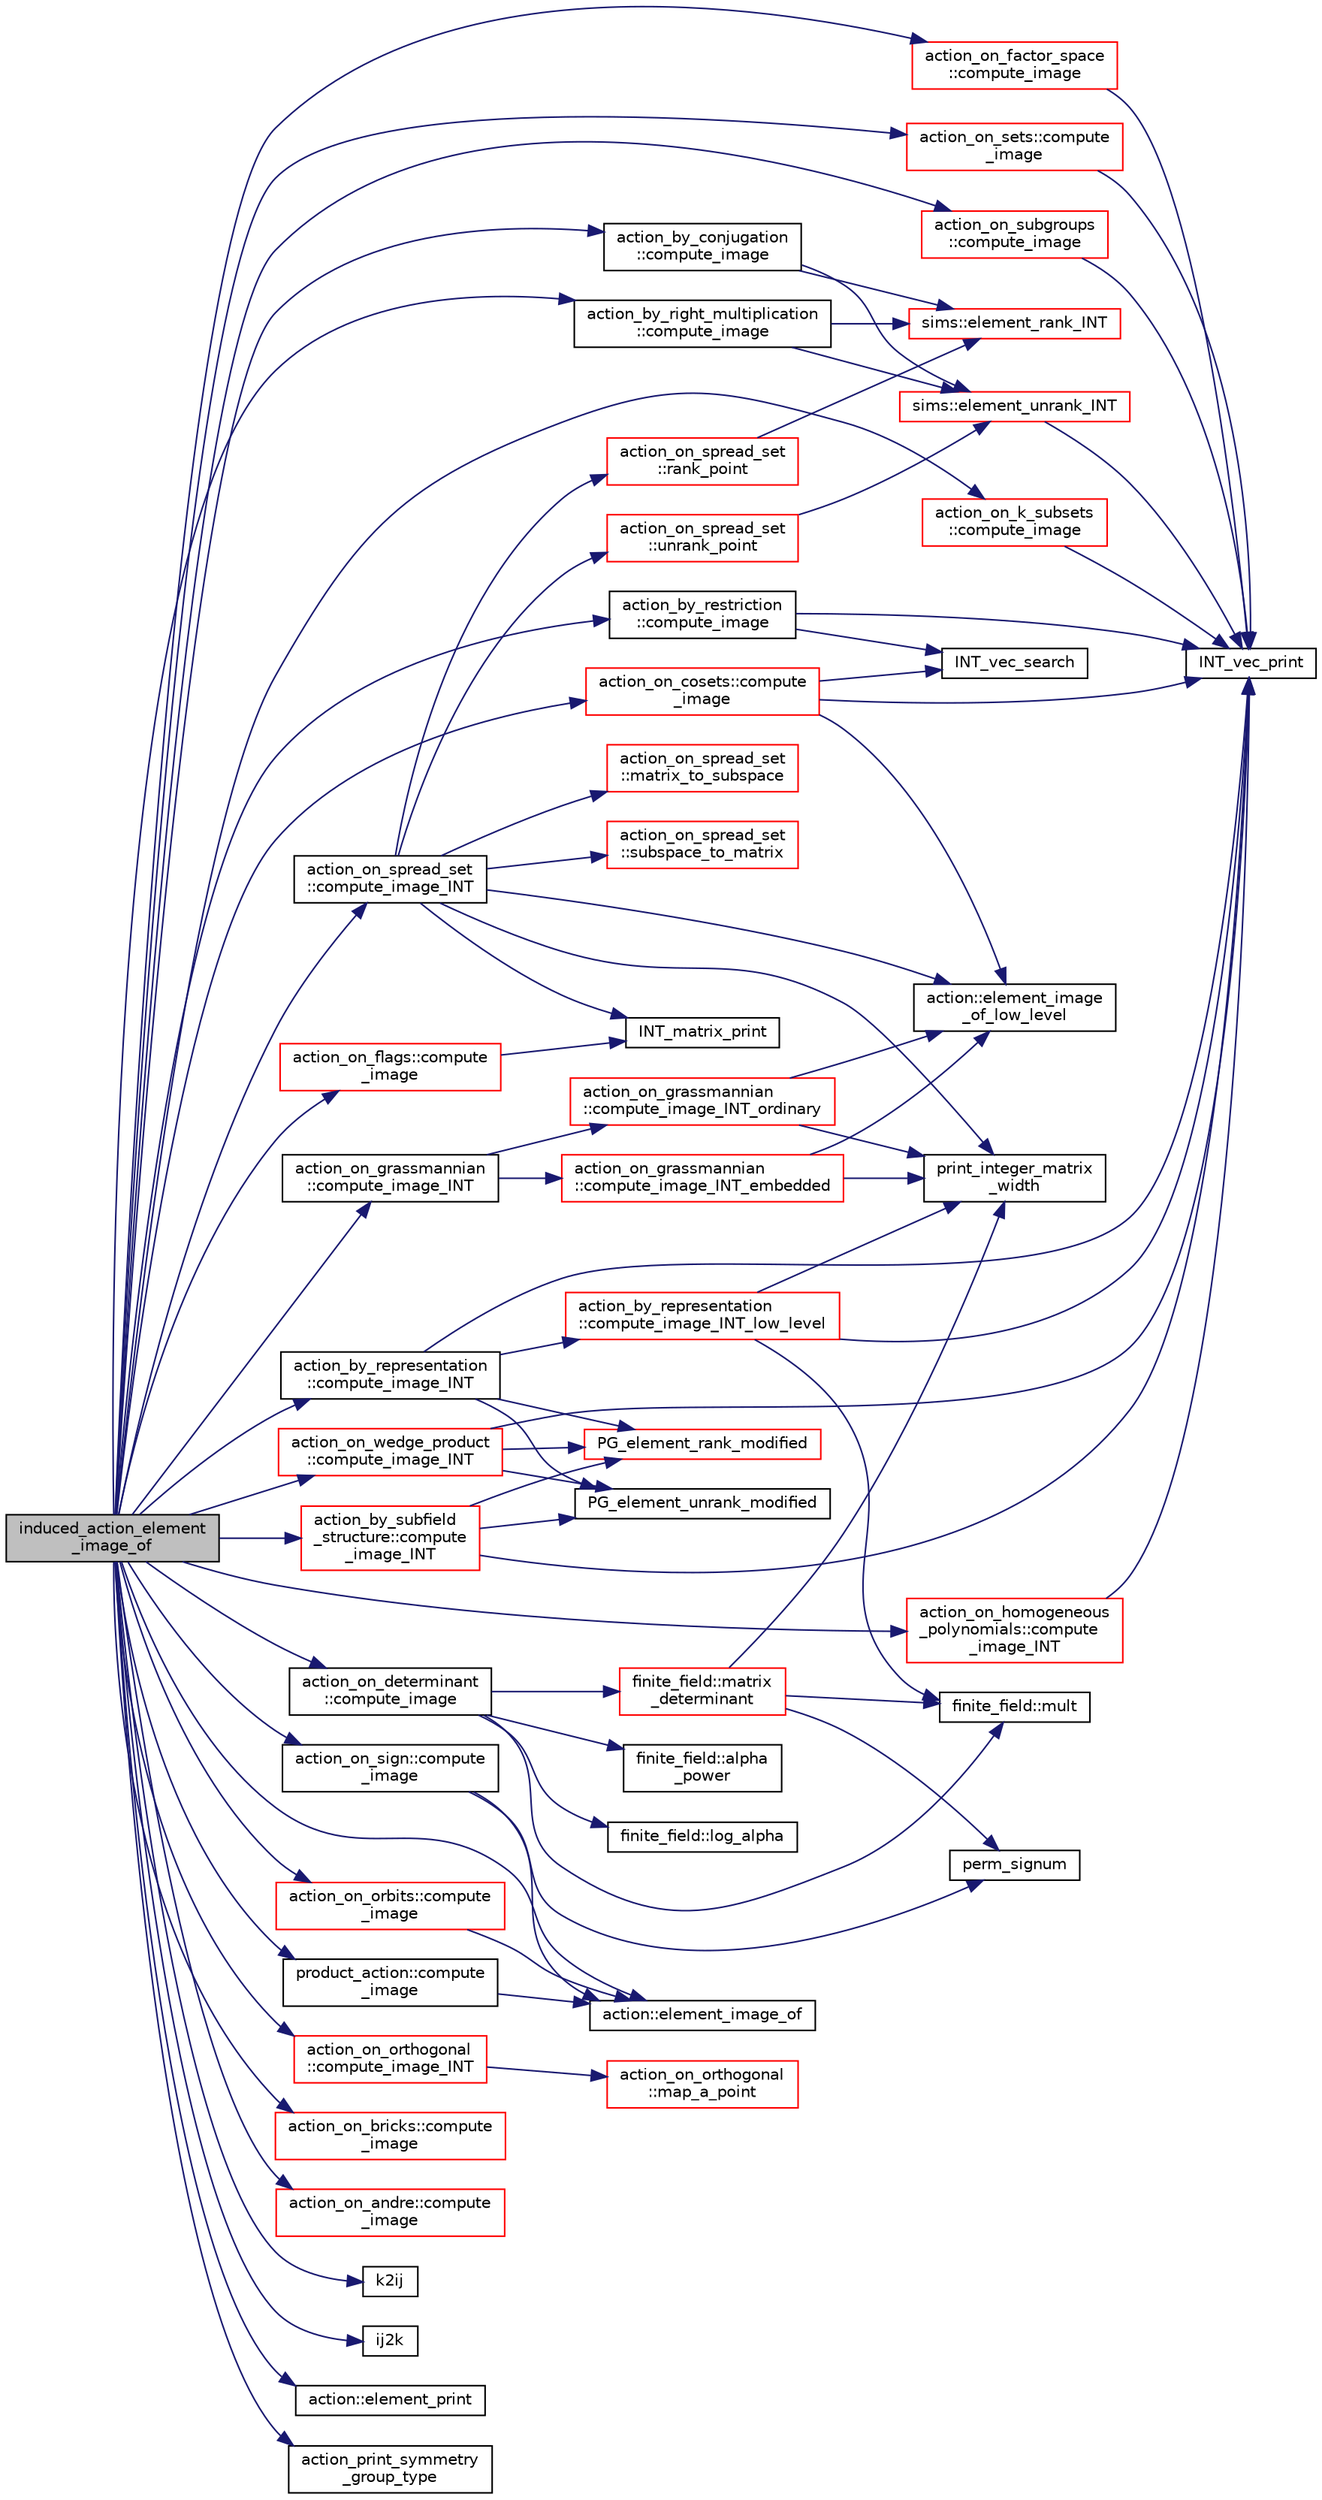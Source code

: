 digraph "induced_action_element_image_of"
{
  edge [fontname="Helvetica",fontsize="10",labelfontname="Helvetica",labelfontsize="10"];
  node [fontname="Helvetica",fontsize="10",shape=record];
  rankdir="LR";
  Node426 [label="induced_action_element\l_image_of",height=0.2,width=0.4,color="black", fillcolor="grey75", style="filled", fontcolor="black"];
  Node426 -> Node427 [color="midnightblue",fontsize="10",style="solid",fontname="Helvetica"];
  Node427 [label="action_by_right_multiplication\l::compute_image",height=0.2,width=0.4,color="black", fillcolor="white", style="filled",URL="$d5/daa/classaction__by__right__multiplication.html#a5407ada4c7d5a1775144fbaadbb8be8e"];
  Node427 -> Node428 [color="midnightblue",fontsize="10",style="solid",fontname="Helvetica"];
  Node428 [label="sims::element_unrank_INT",height=0.2,width=0.4,color="red", fillcolor="white", style="filled",URL="$d9/df3/classsims.html#a435d84bb7bf7292f14593b2a4344151f"];
  Node428 -> Node430 [color="midnightblue",fontsize="10",style="solid",fontname="Helvetica"];
  Node430 [label="INT_vec_print",height=0.2,width=0.4,color="black", fillcolor="white", style="filled",URL="$df/dbf/sajeeb_8_c.html#a79a5901af0b47dd0d694109543c027fe"];
  Node427 -> Node441 [color="midnightblue",fontsize="10",style="solid",fontname="Helvetica"];
  Node441 [label="sims::element_rank_INT",height=0.2,width=0.4,color="red", fillcolor="white", style="filled",URL="$d9/df3/classsims.html#a8ff29017c518c9ed459a7ea9eade2974"];
  Node426 -> Node454 [color="midnightblue",fontsize="10",style="solid",fontname="Helvetica"];
  Node454 [label="action_by_restriction\l::compute_image",height=0.2,width=0.4,color="black", fillcolor="white", style="filled",URL="$d1/d7e/classaction__by__restriction.html#a2d669c0f0b3905fb5effc983c9fbb0cc"];
  Node454 -> Node455 [color="midnightblue",fontsize="10",style="solid",fontname="Helvetica"];
  Node455 [label="INT_vec_search",height=0.2,width=0.4,color="black", fillcolor="white", style="filled",URL="$d5/de2/foundations_2data__structures_2data__structures_8h.html#ad103ef2316a1f671bdb68fd9cd9ba945"];
  Node454 -> Node430 [color="midnightblue",fontsize="10",style="solid",fontname="Helvetica"];
  Node426 -> Node456 [color="midnightblue",fontsize="10",style="solid",fontname="Helvetica"];
  Node456 [label="action_by_conjugation\l::compute_image",height=0.2,width=0.4,color="black", fillcolor="white", style="filled",URL="$d3/dda/classaction__by__conjugation.html#acd62853354e392089a10381a4f7c5ac6"];
  Node456 -> Node428 [color="midnightblue",fontsize="10",style="solid",fontname="Helvetica"];
  Node456 -> Node441 [color="midnightblue",fontsize="10",style="solid",fontname="Helvetica"];
  Node426 -> Node457 [color="midnightblue",fontsize="10",style="solid",fontname="Helvetica"];
  Node457 [label="action_by_representation\l::compute_image_INT",height=0.2,width=0.4,color="black", fillcolor="white", style="filled",URL="$d1/d9d/classaction__by__representation.html#a8c6b43be13f3fa61c51d3c5f2a3411d4"];
  Node457 -> Node458 [color="midnightblue",fontsize="10",style="solid",fontname="Helvetica"];
  Node458 [label="PG_element_unrank_modified",height=0.2,width=0.4,color="black", fillcolor="white", style="filled",URL="$d4/d67/geometry_8h.html#a83ae9b605d496f6a90345303f6efae64"];
  Node457 -> Node430 [color="midnightblue",fontsize="10",style="solid",fontname="Helvetica"];
  Node457 -> Node459 [color="midnightblue",fontsize="10",style="solid",fontname="Helvetica"];
  Node459 [label="action_by_representation\l::compute_image_INT_low_level",height=0.2,width=0.4,color="red", fillcolor="white", style="filled",URL="$d1/d9d/classaction__by__representation.html#a599c62e0318b6451dfe39af26d699baa"];
  Node459 -> Node430 [color="midnightblue",fontsize="10",style="solid",fontname="Helvetica"];
  Node459 -> Node463 [color="midnightblue",fontsize="10",style="solid",fontname="Helvetica"];
  Node463 [label="finite_field::mult",height=0.2,width=0.4,color="black", fillcolor="white", style="filled",URL="$df/d5a/classfinite__field.html#a24fb5917aa6d4d656fd855b7f44a13b0"];
  Node459 -> Node465 [color="midnightblue",fontsize="10",style="solid",fontname="Helvetica"];
  Node465 [label="print_integer_matrix\l_width",height=0.2,width=0.4,color="black", fillcolor="white", style="filled",URL="$d5/db4/io__and__os_8h.html#aa78f3e73fc2179251bd15adbcc31573f"];
  Node457 -> Node468 [color="midnightblue",fontsize="10",style="solid",fontname="Helvetica"];
  Node468 [label="PG_element_rank_modified",height=0.2,width=0.4,color="red", fillcolor="white", style="filled",URL="$d4/d67/geometry_8h.html#a9cd1a8bf5b88a038e33862f6c2c3dd36"];
  Node426 -> Node470 [color="midnightblue",fontsize="10",style="solid",fontname="Helvetica"];
  Node470 [label="action_on_determinant\l::compute_image",height=0.2,width=0.4,color="black", fillcolor="white", style="filled",URL="$d4/d32/classaction__on__determinant.html#afc50562cf0aa95e81eb0062749dc3940"];
  Node470 -> Node471 [color="midnightblue",fontsize="10",style="solid",fontname="Helvetica"];
  Node471 [label="finite_field::alpha\l_power",height=0.2,width=0.4,color="black", fillcolor="white", style="filled",URL="$df/d5a/classfinite__field.html#aa1d31b58f7fe2798e20f74890ae29c51"];
  Node470 -> Node472 [color="midnightblue",fontsize="10",style="solid",fontname="Helvetica"];
  Node472 [label="finite_field::matrix\l_determinant",height=0.2,width=0.4,color="red", fillcolor="white", style="filled",URL="$df/d5a/classfinite__field.html#abeeee303bfbc054f2dcac4981ecab9ce"];
  Node472 -> Node465 [color="midnightblue",fontsize="10",style="solid",fontname="Helvetica"];
  Node472 -> Node463 [color="midnightblue",fontsize="10",style="solid",fontname="Helvetica"];
  Node472 -> Node486 [color="midnightblue",fontsize="10",style="solid",fontname="Helvetica"];
  Node486 [label="perm_signum",height=0.2,width=0.4,color="black", fillcolor="white", style="filled",URL="$d2/d7c/combinatorics_8_c.html#aba59241974eef0c0a89e0a408327c3a9"];
  Node470 -> Node463 [color="midnightblue",fontsize="10",style="solid",fontname="Helvetica"];
  Node470 -> Node478 [color="midnightblue",fontsize="10",style="solid",fontname="Helvetica"];
  Node478 [label="finite_field::log_alpha",height=0.2,width=0.4,color="black", fillcolor="white", style="filled",URL="$df/d5a/classfinite__field.html#a446a83ae0d281ddf44215626f0097305"];
  Node426 -> Node487 [color="midnightblue",fontsize="10",style="solid",fontname="Helvetica"];
  Node487 [label="action_on_sign::compute\l_image",height=0.2,width=0.4,color="black", fillcolor="white", style="filled",URL="$da/d06/classaction__on__sign.html#a50a03ddd12e5619d59aee3de0fb5930e"];
  Node487 -> Node440 [color="midnightblue",fontsize="10",style="solid",fontname="Helvetica"];
  Node440 [label="action::element_image_of",height=0.2,width=0.4,color="black", fillcolor="white", style="filled",URL="$d2/d86/classaction.html#ae09559d4537a048fc860f8a74a31393d"];
  Node487 -> Node486 [color="midnightblue",fontsize="10",style="solid",fontname="Helvetica"];
  Node426 -> Node488 [color="midnightblue",fontsize="10",style="solid",fontname="Helvetica"];
  Node488 [label="action_on_grassmannian\l::compute_image_INT",height=0.2,width=0.4,color="black", fillcolor="white", style="filled",URL="$d9/ddf/classaction__on__grassmannian.html#a5379b51e0c1a96eaa1e087a8228604ca"];
  Node488 -> Node489 [color="midnightblue",fontsize="10",style="solid",fontname="Helvetica"];
  Node489 [label="action_on_grassmannian\l::compute_image_INT_embedded",height=0.2,width=0.4,color="red", fillcolor="white", style="filled",URL="$d9/ddf/classaction__on__grassmannian.html#a908326fb7f7f50abca9d91de288af660"];
  Node489 -> Node465 [color="midnightblue",fontsize="10",style="solid",fontname="Helvetica"];
  Node489 -> Node496 [color="midnightblue",fontsize="10",style="solid",fontname="Helvetica"];
  Node496 [label="action::element_image\l_of_low_level",height=0.2,width=0.4,color="black", fillcolor="white", style="filled",URL="$d2/d86/classaction.html#a45f6affc163c5034d1211f3cfa6db3a0"];
  Node488 -> Node502 [color="midnightblue",fontsize="10",style="solid",fontname="Helvetica"];
  Node502 [label="action_on_grassmannian\l::compute_image_INT_ordinary",height=0.2,width=0.4,color="red", fillcolor="white", style="filled",URL="$d9/ddf/classaction__on__grassmannian.html#a0699e1d9ac13d0d97c5d1187846e5840"];
  Node502 -> Node465 [color="midnightblue",fontsize="10",style="solid",fontname="Helvetica"];
  Node502 -> Node496 [color="midnightblue",fontsize="10",style="solid",fontname="Helvetica"];
  Node426 -> Node503 [color="midnightblue",fontsize="10",style="solid",fontname="Helvetica"];
  Node503 [label="action_on_spread_set\l::compute_image_INT",height=0.2,width=0.4,color="black", fillcolor="white", style="filled",URL="$d2/d7a/classaction__on__spread__set.html#a424ae719c98b5d99978e60f8f2d65437"];
  Node503 -> Node504 [color="midnightblue",fontsize="10",style="solid",fontname="Helvetica"];
  Node504 [label="action_on_spread_set\l::unrank_point",height=0.2,width=0.4,color="red", fillcolor="white", style="filled",URL="$d2/d7a/classaction__on__spread__set.html#aa7b0482298fff91e744f79a3124b1a82"];
  Node504 -> Node428 [color="midnightblue",fontsize="10",style="solid",fontname="Helvetica"];
  Node503 -> Node505 [color="midnightblue",fontsize="10",style="solid",fontname="Helvetica"];
  Node505 [label="action_on_spread_set\l::matrix_to_subspace",height=0.2,width=0.4,color="red", fillcolor="white", style="filled",URL="$d2/d7a/classaction__on__spread__set.html#a288c7e842caf8b47b046cdc5fc2aca73"];
  Node503 -> Node465 [color="midnightblue",fontsize="10",style="solid",fontname="Helvetica"];
  Node503 -> Node507 [color="midnightblue",fontsize="10",style="solid",fontname="Helvetica"];
  Node507 [label="INT_matrix_print",height=0.2,width=0.4,color="black", fillcolor="white", style="filled",URL="$d5/db4/io__and__os_8h.html#afd4180a24bef3a2b584668a4eaf607ff"];
  Node503 -> Node496 [color="midnightblue",fontsize="10",style="solid",fontname="Helvetica"];
  Node503 -> Node508 [color="midnightblue",fontsize="10",style="solid",fontname="Helvetica"];
  Node508 [label="action_on_spread_set\l::subspace_to_matrix",height=0.2,width=0.4,color="red", fillcolor="white", style="filled",URL="$d2/d7a/classaction__on__spread__set.html#a0ebb18d5e01ccad6c67d75b5073e5326"];
  Node503 -> Node510 [color="midnightblue",fontsize="10",style="solid",fontname="Helvetica"];
  Node510 [label="action_on_spread_set\l::rank_point",height=0.2,width=0.4,color="red", fillcolor="white", style="filled",URL="$d2/d7a/classaction__on__spread__set.html#a1d7082bfaaf523ad746fe94685fe2e43"];
  Node510 -> Node441 [color="midnightblue",fontsize="10",style="solid",fontname="Helvetica"];
  Node426 -> Node533 [color="midnightblue",fontsize="10",style="solid",fontname="Helvetica"];
  Node533 [label="action_on_orthogonal\l::compute_image_INT",height=0.2,width=0.4,color="red", fillcolor="white", style="filled",URL="$dc/d87/classaction__on__orthogonal.html#a53cee5a150163f7614151b9cd1fc06f3"];
  Node533 -> Node534 [color="midnightblue",fontsize="10",style="solid",fontname="Helvetica"];
  Node534 [label="action_on_orthogonal\l::map_a_point",height=0.2,width=0.4,color="red", fillcolor="white", style="filled",URL="$dc/d87/classaction__on__orthogonal.html#a99224de62ef02d140676a31ac663a63b"];
  Node426 -> Node717 [color="midnightblue",fontsize="10",style="solid",fontname="Helvetica"];
  Node717 [label="action_on_wedge_product\l::compute_image_INT",height=0.2,width=0.4,color="red", fillcolor="white", style="filled",URL="$d0/deb/classaction__on__wedge__product.html#a54b13528f0219a5c1a87386725cc9548"];
  Node717 -> Node458 [color="midnightblue",fontsize="10",style="solid",fontname="Helvetica"];
  Node717 -> Node430 [color="midnightblue",fontsize="10",style="solid",fontname="Helvetica"];
  Node717 -> Node468 [color="midnightblue",fontsize="10",style="solid",fontname="Helvetica"];
  Node426 -> Node721 [color="midnightblue",fontsize="10",style="solid",fontname="Helvetica"];
  Node721 [label="action_on_homogeneous\l_polynomials::compute\l_image_INT",height=0.2,width=0.4,color="red", fillcolor="white", style="filled",URL="$d5/dd4/classaction__on__homogeneous__polynomials.html#a84c216eed330590e9ede771b560869ac"];
  Node721 -> Node430 [color="midnightblue",fontsize="10",style="solid",fontname="Helvetica"];
  Node426 -> Node762 [color="midnightblue",fontsize="10",style="solid",fontname="Helvetica"];
  Node762 [label="action_by_subfield\l_structure::compute\l_image_INT",height=0.2,width=0.4,color="red", fillcolor="white", style="filled",URL="$dd/d67/classaction__by__subfield__structure.html#a63b664e5bd11f8ab01329da6916ee1e9"];
  Node762 -> Node458 [color="midnightblue",fontsize="10",style="solid",fontname="Helvetica"];
  Node762 -> Node430 [color="midnightblue",fontsize="10",style="solid",fontname="Helvetica"];
  Node762 -> Node468 [color="midnightblue",fontsize="10",style="solid",fontname="Helvetica"];
  Node426 -> Node764 [color="midnightblue",fontsize="10",style="solid",fontname="Helvetica"];
  Node764 [label="action_on_cosets::compute\l_image",height=0.2,width=0.4,color="red", fillcolor="white", style="filled",URL="$d3/d72/classaction__on__cosets.html#a6c64ec61d7a0443041ca04ec17791dbd"];
  Node764 -> Node430 [color="midnightblue",fontsize="10",style="solid",fontname="Helvetica"];
  Node764 -> Node496 [color="midnightblue",fontsize="10",style="solid",fontname="Helvetica"];
  Node764 -> Node455 [color="midnightblue",fontsize="10",style="solid",fontname="Helvetica"];
  Node426 -> Node767 [color="midnightblue",fontsize="10",style="solid",fontname="Helvetica"];
  Node767 [label="action_on_factor_space\l::compute_image",height=0.2,width=0.4,color="red", fillcolor="white", style="filled",URL="$d5/d25/classaction__on__factor__space.html#a217d66e7c82945006dbe143ad9c681b2"];
  Node767 -> Node430 [color="midnightblue",fontsize="10",style="solid",fontname="Helvetica"];
  Node426 -> Node773 [color="midnightblue",fontsize="10",style="solid",fontname="Helvetica"];
  Node773 [label="action_on_sets::compute\l_image",height=0.2,width=0.4,color="red", fillcolor="white", style="filled",URL="$da/d37/classaction__on__sets.html#a4e97b6c049755220ec5a2ef12397da01"];
  Node773 -> Node430 [color="midnightblue",fontsize="10",style="solid",fontname="Helvetica"];
  Node426 -> Node778 [color="midnightblue",fontsize="10",style="solid",fontname="Helvetica"];
  Node778 [label="action_on_subgroups\l::compute_image",height=0.2,width=0.4,color="red", fillcolor="white", style="filled",URL="$d6/da4/classaction__on__subgroups.html#a8d225ed63ea7287aecc5171cb2a49092"];
  Node778 -> Node430 [color="midnightblue",fontsize="10",style="solid",fontname="Helvetica"];
  Node426 -> Node800 [color="midnightblue",fontsize="10",style="solid",fontname="Helvetica"];
  Node800 [label="action_on_k_subsets\l::compute_image",height=0.2,width=0.4,color="red", fillcolor="white", style="filled",URL="$d3/d04/classaction__on__k__subsets.html#ac29797ac5bdc7845956370d76d4839b7"];
  Node800 -> Node430 [color="midnightblue",fontsize="10",style="solid",fontname="Helvetica"];
  Node426 -> Node803 [color="midnightblue",fontsize="10",style="solid",fontname="Helvetica"];
  Node803 [label="action_on_orbits::compute\l_image",height=0.2,width=0.4,color="red", fillcolor="white", style="filled",URL="$da/d89/classaction__on__orbits.html#ae32159cdaf30612c7e47de4593b32342"];
  Node803 -> Node440 [color="midnightblue",fontsize="10",style="solid",fontname="Helvetica"];
  Node426 -> Node805 [color="midnightblue",fontsize="10",style="solid",fontname="Helvetica"];
  Node805 [label="action_on_flags::compute\l_image",height=0.2,width=0.4,color="red", fillcolor="white", style="filled",URL="$dd/dc4/classaction__on__flags.html#a64570f1e5af9e1767802941da51cd6b5"];
  Node805 -> Node507 [color="midnightblue",fontsize="10",style="solid",fontname="Helvetica"];
  Node426 -> Node812 [color="midnightblue",fontsize="10",style="solid",fontname="Helvetica"];
  Node812 [label="action_on_bricks::compute\l_image",height=0.2,width=0.4,color="red", fillcolor="white", style="filled",URL="$de/d56/classaction__on__bricks.html#ababbf964af94938e726b7fa44424addb"];
  Node426 -> Node818 [color="midnightblue",fontsize="10",style="solid",fontname="Helvetica"];
  Node818 [label="action_on_andre::compute\l_image",height=0.2,width=0.4,color="red", fillcolor="white", style="filled",URL="$da/d32/classaction__on__andre.html#afba3b53df76cb927a12e488c790d8e4b"];
  Node426 -> Node830 [color="midnightblue",fontsize="10",style="solid",fontname="Helvetica"];
  Node830 [label="k2ij",height=0.2,width=0.4,color="black", fillcolor="white", style="filled",URL="$df/dbf/sajeeb_8_c.html#a94379148acec1c2aeedad1903aa0756a"];
  Node426 -> Node440 [color="midnightblue",fontsize="10",style="solid",fontname="Helvetica"];
  Node426 -> Node719 [color="midnightblue",fontsize="10",style="solid",fontname="Helvetica"];
  Node719 [label="ij2k",height=0.2,width=0.4,color="black", fillcolor="white", style="filled",URL="$df/dbf/sajeeb_8_c.html#a68a0fe85ad4b80a9220cb33f9c4c0042"];
  Node426 -> Node450 [color="midnightblue",fontsize="10",style="solid",fontname="Helvetica"];
  Node450 [label="action::element_print",height=0.2,width=0.4,color="black", fillcolor="white", style="filled",URL="$d2/d86/classaction.html#ae38c3ef3c1125213733d63c6fc3c40cd"];
  Node426 -> Node831 [color="midnightblue",fontsize="10",style="solid",fontname="Helvetica"];
  Node831 [label="product_action::compute\l_image",height=0.2,width=0.4,color="black", fillcolor="white", style="filled",URL="$d8/d74/classproduct__action.html#a0fe5c6d4c44c698b9c47f1122173a702"];
  Node831 -> Node440 [color="midnightblue",fontsize="10",style="solid",fontname="Helvetica"];
  Node426 -> Node532 [color="midnightblue",fontsize="10",style="solid",fontname="Helvetica"];
  Node532 [label="action_print_symmetry\l_group_type",height=0.2,width=0.4,color="black", fillcolor="white", style="filled",URL="$d5/d90/action__global_8_c.html#a03666b9440c4962148eba7905b9f843c"];
}
